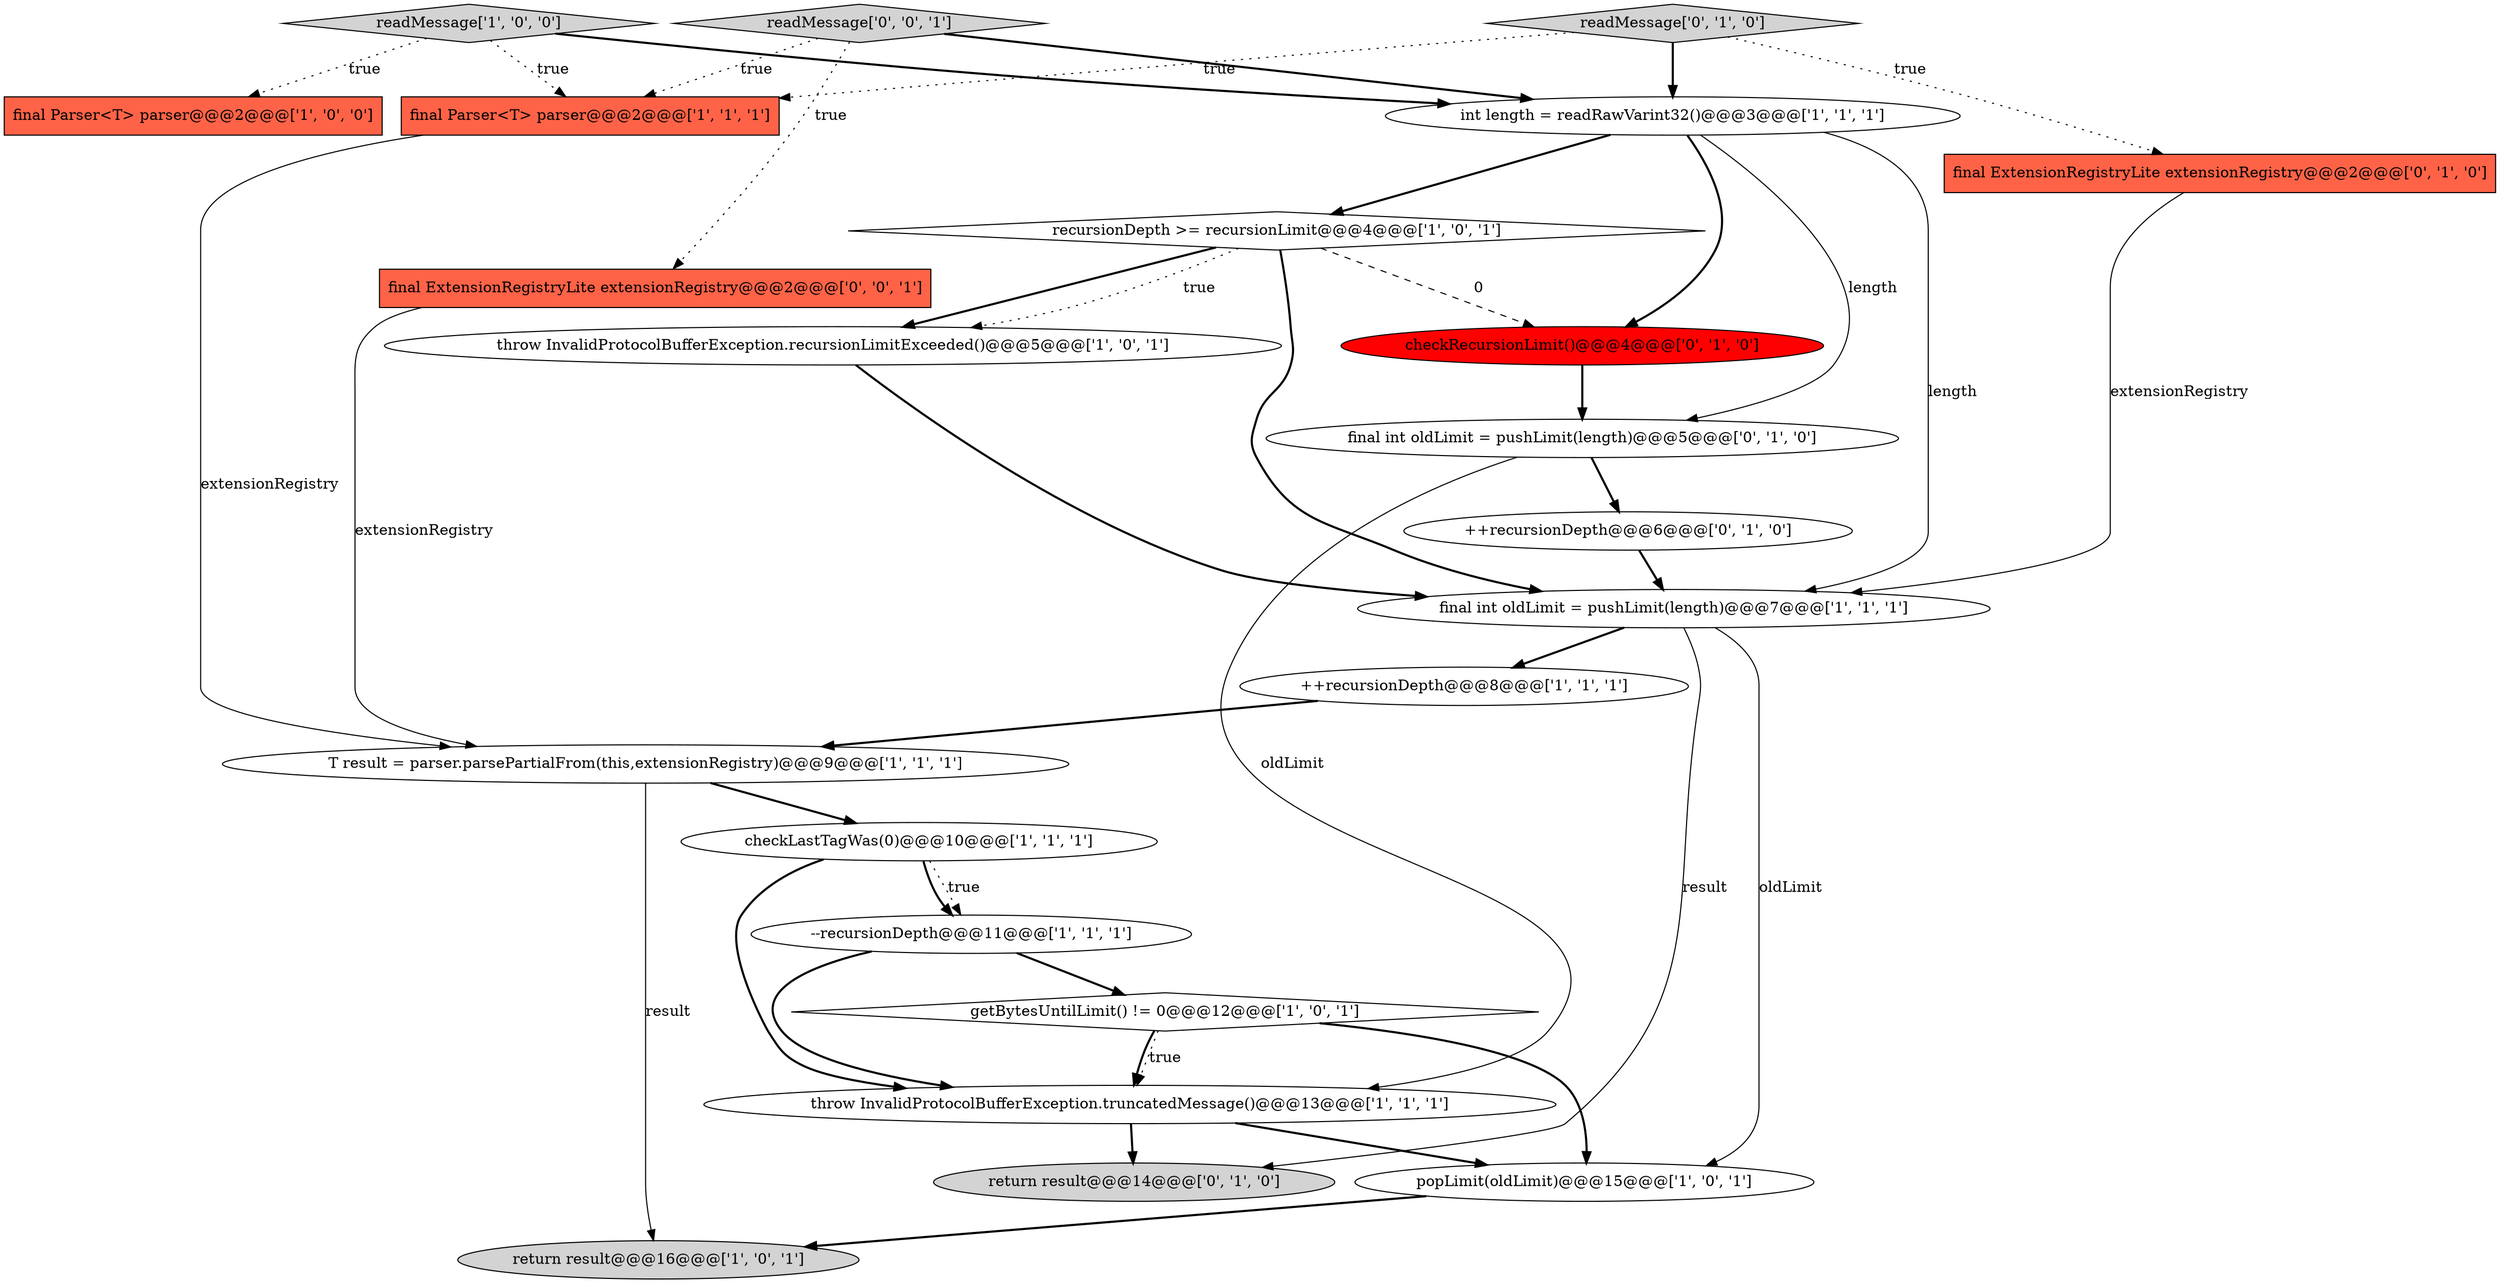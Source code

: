 digraph {
7 [style = filled, label = "readMessage['1', '0', '0']", fillcolor = lightgray, shape = diamond image = "AAA0AAABBB1BBB"];
8 [style = filled, label = "final Parser<T> parser@@@2@@@['1', '1', '1']", fillcolor = tomato, shape = box image = "AAA0AAABBB1BBB"];
16 [style = filled, label = "readMessage['0', '1', '0']", fillcolor = lightgray, shape = diamond image = "AAA0AAABBB2BBB"];
1 [style = filled, label = "popLimit(oldLimit)@@@15@@@['1', '0', '1']", fillcolor = white, shape = ellipse image = "AAA0AAABBB1BBB"];
12 [style = filled, label = "checkLastTagWas(0)@@@10@@@['1', '1', '1']", fillcolor = white, shape = ellipse image = "AAA0AAABBB1BBB"];
13 [style = filled, label = "recursionDepth >= recursionLimit@@@4@@@['1', '0', '1']", fillcolor = white, shape = diamond image = "AAA0AAABBB1BBB"];
20 [style = filled, label = "return result@@@14@@@['0', '1', '0']", fillcolor = lightgray, shape = ellipse image = "AAA0AAABBB2BBB"];
11 [style = filled, label = "final int oldLimit = pushLimit(length)@@@7@@@['1', '1', '1']", fillcolor = white, shape = ellipse image = "AAA0AAABBB1BBB"];
5 [style = filled, label = "final Parser<T> parser@@@2@@@['1', '0', '0']", fillcolor = tomato, shape = box image = "AAA0AAABBB1BBB"];
14 [style = filled, label = "throw InvalidProtocolBufferException.truncatedMessage()@@@13@@@['1', '1', '1']", fillcolor = white, shape = ellipse image = "AAA0AAABBB1BBB"];
4 [style = filled, label = "return result@@@16@@@['1', '0', '1']", fillcolor = lightgray, shape = ellipse image = "AAA0AAABBB1BBB"];
19 [style = filled, label = "final int oldLimit = pushLimit(length)@@@5@@@['0', '1', '0']", fillcolor = white, shape = ellipse image = "AAA0AAABBB2BBB"];
18 [style = filled, label = "++recursionDepth@@@6@@@['0', '1', '0']", fillcolor = white, shape = ellipse image = "AAA0AAABBB2BBB"];
6 [style = filled, label = "int length = readRawVarint32()@@@3@@@['1', '1', '1']", fillcolor = white, shape = ellipse image = "AAA0AAABBB1BBB"];
9 [style = filled, label = "throw InvalidProtocolBufferException.recursionLimitExceeded()@@@5@@@['1', '0', '1']", fillcolor = white, shape = ellipse image = "AAA0AAABBB1BBB"];
10 [style = filled, label = "getBytesUntilLimit() != 0@@@12@@@['1', '0', '1']", fillcolor = white, shape = diamond image = "AAA0AAABBB1BBB"];
15 [style = filled, label = "checkRecursionLimit()@@@4@@@['0', '1', '0']", fillcolor = red, shape = ellipse image = "AAA1AAABBB2BBB"];
3 [style = filled, label = "--recursionDepth@@@11@@@['1', '1', '1']", fillcolor = white, shape = ellipse image = "AAA0AAABBB1BBB"];
2 [style = filled, label = "++recursionDepth@@@8@@@['1', '1', '1']", fillcolor = white, shape = ellipse image = "AAA0AAABBB1BBB"];
21 [style = filled, label = "final ExtensionRegistryLite extensionRegistry@@@2@@@['0', '0', '1']", fillcolor = tomato, shape = box image = "AAA0AAABBB3BBB"];
22 [style = filled, label = "readMessage['0', '0', '1']", fillcolor = lightgray, shape = diamond image = "AAA0AAABBB3BBB"];
17 [style = filled, label = "final ExtensionRegistryLite extensionRegistry@@@2@@@['0', '1', '0']", fillcolor = tomato, shape = box image = "AAA0AAABBB2BBB"];
0 [style = filled, label = "T result = parser.parsePartialFrom(this,extensionRegistry)@@@9@@@['1', '1', '1']", fillcolor = white, shape = ellipse image = "AAA0AAABBB1BBB"];
17->11 [style = solid, label="extensionRegistry"];
22->21 [style = dotted, label="true"];
16->8 [style = dotted, label="true"];
12->3 [style = dotted, label="true"];
1->4 [style = bold, label=""];
19->18 [style = bold, label=""];
8->0 [style = solid, label="extensionRegistry"];
9->11 [style = bold, label=""];
10->14 [style = bold, label=""];
16->6 [style = bold, label=""];
0->12 [style = bold, label=""];
16->17 [style = dotted, label="true"];
18->11 [style = bold, label=""];
3->14 [style = bold, label=""];
19->14 [style = solid, label="oldLimit"];
15->19 [style = bold, label=""];
13->11 [style = bold, label=""];
13->15 [style = dashed, label="0"];
11->2 [style = bold, label=""];
14->1 [style = bold, label=""];
6->15 [style = bold, label=""];
7->5 [style = dotted, label="true"];
10->14 [style = dotted, label="true"];
3->10 [style = bold, label=""];
2->0 [style = bold, label=""];
21->0 [style = solid, label="extensionRegistry"];
22->8 [style = dotted, label="true"];
6->11 [style = solid, label="length"];
6->13 [style = bold, label=""];
7->6 [style = bold, label=""];
12->14 [style = bold, label=""];
11->20 [style = solid, label="result"];
11->1 [style = solid, label="oldLimit"];
0->4 [style = solid, label="result"];
12->3 [style = bold, label=""];
13->9 [style = bold, label=""];
10->1 [style = bold, label=""];
7->8 [style = dotted, label="true"];
14->20 [style = bold, label=""];
22->6 [style = bold, label=""];
6->19 [style = solid, label="length"];
13->9 [style = dotted, label="true"];
}
